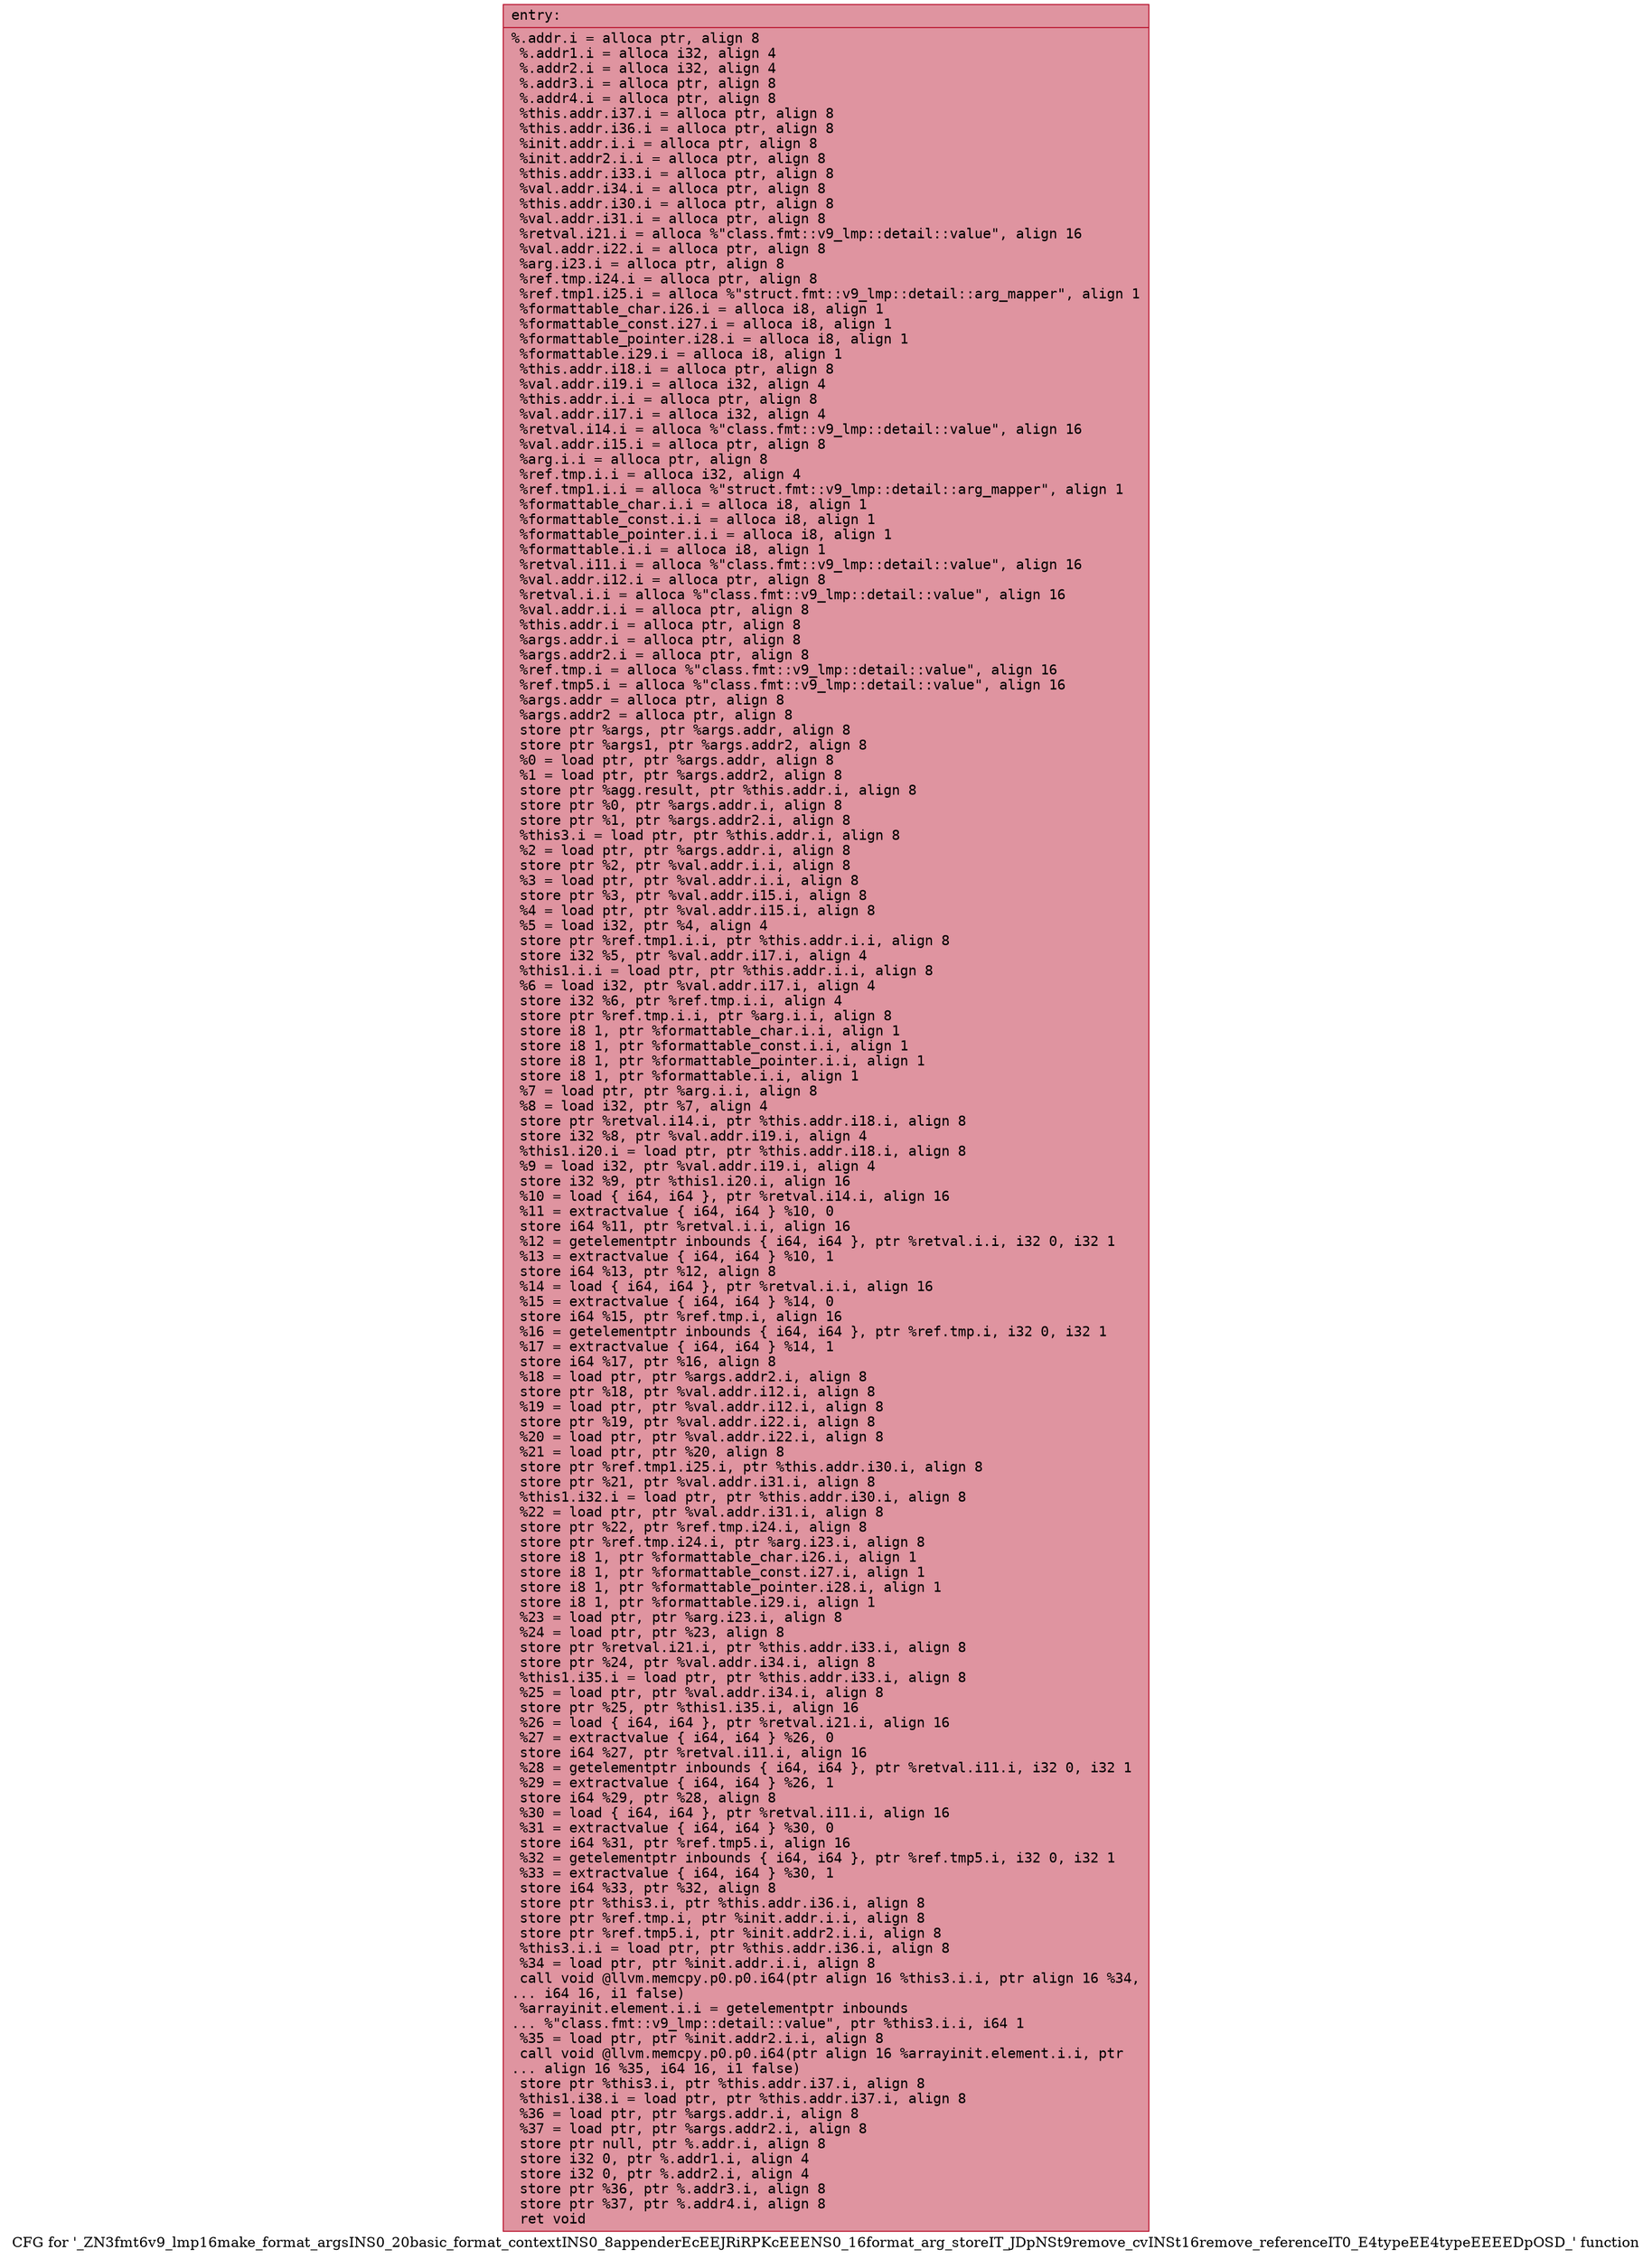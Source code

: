 digraph "CFG for '_ZN3fmt6v9_lmp16make_format_argsINS0_20basic_format_contextINS0_8appenderEcEEJRiRPKcEEENS0_16format_arg_storeIT_JDpNSt9remove_cvINSt16remove_referenceIT0_E4typeEE4typeEEEEDpOSD_' function" {
	label="CFG for '_ZN3fmt6v9_lmp16make_format_argsINS0_20basic_format_contextINS0_8appenderEcEEJRiRPKcEEENS0_16format_arg_storeIT_JDpNSt9remove_cvINSt16remove_referenceIT0_E4typeEE4typeEEEEDpOSD_' function";

	Node0x5563be1926c0 [shape=record,color="#b70d28ff", style=filled, fillcolor="#b70d2870" fontname="Courier",label="{entry:\l|  %.addr.i = alloca ptr, align 8\l  %.addr1.i = alloca i32, align 4\l  %.addr2.i = alloca i32, align 4\l  %.addr3.i = alloca ptr, align 8\l  %.addr4.i = alloca ptr, align 8\l  %this.addr.i37.i = alloca ptr, align 8\l  %this.addr.i36.i = alloca ptr, align 8\l  %init.addr.i.i = alloca ptr, align 8\l  %init.addr2.i.i = alloca ptr, align 8\l  %this.addr.i33.i = alloca ptr, align 8\l  %val.addr.i34.i = alloca ptr, align 8\l  %this.addr.i30.i = alloca ptr, align 8\l  %val.addr.i31.i = alloca ptr, align 8\l  %retval.i21.i = alloca %\"class.fmt::v9_lmp::detail::value\", align 16\l  %val.addr.i22.i = alloca ptr, align 8\l  %arg.i23.i = alloca ptr, align 8\l  %ref.tmp.i24.i = alloca ptr, align 8\l  %ref.tmp1.i25.i = alloca %\"struct.fmt::v9_lmp::detail::arg_mapper\", align 1\l  %formattable_char.i26.i = alloca i8, align 1\l  %formattable_const.i27.i = alloca i8, align 1\l  %formattable_pointer.i28.i = alloca i8, align 1\l  %formattable.i29.i = alloca i8, align 1\l  %this.addr.i18.i = alloca ptr, align 8\l  %val.addr.i19.i = alloca i32, align 4\l  %this.addr.i.i = alloca ptr, align 8\l  %val.addr.i17.i = alloca i32, align 4\l  %retval.i14.i = alloca %\"class.fmt::v9_lmp::detail::value\", align 16\l  %val.addr.i15.i = alloca ptr, align 8\l  %arg.i.i = alloca ptr, align 8\l  %ref.tmp.i.i = alloca i32, align 4\l  %ref.tmp1.i.i = alloca %\"struct.fmt::v9_lmp::detail::arg_mapper\", align 1\l  %formattable_char.i.i = alloca i8, align 1\l  %formattable_const.i.i = alloca i8, align 1\l  %formattable_pointer.i.i = alloca i8, align 1\l  %formattable.i.i = alloca i8, align 1\l  %retval.i11.i = alloca %\"class.fmt::v9_lmp::detail::value\", align 16\l  %val.addr.i12.i = alloca ptr, align 8\l  %retval.i.i = alloca %\"class.fmt::v9_lmp::detail::value\", align 16\l  %val.addr.i.i = alloca ptr, align 8\l  %this.addr.i = alloca ptr, align 8\l  %args.addr.i = alloca ptr, align 8\l  %args.addr2.i = alloca ptr, align 8\l  %ref.tmp.i = alloca %\"class.fmt::v9_lmp::detail::value\", align 16\l  %ref.tmp5.i = alloca %\"class.fmt::v9_lmp::detail::value\", align 16\l  %args.addr = alloca ptr, align 8\l  %args.addr2 = alloca ptr, align 8\l  store ptr %args, ptr %args.addr, align 8\l  store ptr %args1, ptr %args.addr2, align 8\l  %0 = load ptr, ptr %args.addr, align 8\l  %1 = load ptr, ptr %args.addr2, align 8\l  store ptr %agg.result, ptr %this.addr.i, align 8\l  store ptr %0, ptr %args.addr.i, align 8\l  store ptr %1, ptr %args.addr2.i, align 8\l  %this3.i = load ptr, ptr %this.addr.i, align 8\l  %2 = load ptr, ptr %args.addr.i, align 8\l  store ptr %2, ptr %val.addr.i.i, align 8\l  %3 = load ptr, ptr %val.addr.i.i, align 8\l  store ptr %3, ptr %val.addr.i15.i, align 8\l  %4 = load ptr, ptr %val.addr.i15.i, align 8\l  %5 = load i32, ptr %4, align 4\l  store ptr %ref.tmp1.i.i, ptr %this.addr.i.i, align 8\l  store i32 %5, ptr %val.addr.i17.i, align 4\l  %this1.i.i = load ptr, ptr %this.addr.i.i, align 8\l  %6 = load i32, ptr %val.addr.i17.i, align 4\l  store i32 %6, ptr %ref.tmp.i.i, align 4\l  store ptr %ref.tmp.i.i, ptr %arg.i.i, align 8\l  store i8 1, ptr %formattable_char.i.i, align 1\l  store i8 1, ptr %formattable_const.i.i, align 1\l  store i8 1, ptr %formattable_pointer.i.i, align 1\l  store i8 1, ptr %formattable.i.i, align 1\l  %7 = load ptr, ptr %arg.i.i, align 8\l  %8 = load i32, ptr %7, align 4\l  store ptr %retval.i14.i, ptr %this.addr.i18.i, align 8\l  store i32 %8, ptr %val.addr.i19.i, align 4\l  %this1.i20.i = load ptr, ptr %this.addr.i18.i, align 8\l  %9 = load i32, ptr %val.addr.i19.i, align 4\l  store i32 %9, ptr %this1.i20.i, align 16\l  %10 = load \{ i64, i64 \}, ptr %retval.i14.i, align 16\l  %11 = extractvalue \{ i64, i64 \} %10, 0\l  store i64 %11, ptr %retval.i.i, align 16\l  %12 = getelementptr inbounds \{ i64, i64 \}, ptr %retval.i.i, i32 0, i32 1\l  %13 = extractvalue \{ i64, i64 \} %10, 1\l  store i64 %13, ptr %12, align 8\l  %14 = load \{ i64, i64 \}, ptr %retval.i.i, align 16\l  %15 = extractvalue \{ i64, i64 \} %14, 0\l  store i64 %15, ptr %ref.tmp.i, align 16\l  %16 = getelementptr inbounds \{ i64, i64 \}, ptr %ref.tmp.i, i32 0, i32 1\l  %17 = extractvalue \{ i64, i64 \} %14, 1\l  store i64 %17, ptr %16, align 8\l  %18 = load ptr, ptr %args.addr2.i, align 8\l  store ptr %18, ptr %val.addr.i12.i, align 8\l  %19 = load ptr, ptr %val.addr.i12.i, align 8\l  store ptr %19, ptr %val.addr.i22.i, align 8\l  %20 = load ptr, ptr %val.addr.i22.i, align 8\l  %21 = load ptr, ptr %20, align 8\l  store ptr %ref.tmp1.i25.i, ptr %this.addr.i30.i, align 8\l  store ptr %21, ptr %val.addr.i31.i, align 8\l  %this1.i32.i = load ptr, ptr %this.addr.i30.i, align 8\l  %22 = load ptr, ptr %val.addr.i31.i, align 8\l  store ptr %22, ptr %ref.tmp.i24.i, align 8\l  store ptr %ref.tmp.i24.i, ptr %arg.i23.i, align 8\l  store i8 1, ptr %formattable_char.i26.i, align 1\l  store i8 1, ptr %formattable_const.i27.i, align 1\l  store i8 1, ptr %formattable_pointer.i28.i, align 1\l  store i8 1, ptr %formattable.i29.i, align 1\l  %23 = load ptr, ptr %arg.i23.i, align 8\l  %24 = load ptr, ptr %23, align 8\l  store ptr %retval.i21.i, ptr %this.addr.i33.i, align 8\l  store ptr %24, ptr %val.addr.i34.i, align 8\l  %this1.i35.i = load ptr, ptr %this.addr.i33.i, align 8\l  %25 = load ptr, ptr %val.addr.i34.i, align 8\l  store ptr %25, ptr %this1.i35.i, align 16\l  %26 = load \{ i64, i64 \}, ptr %retval.i21.i, align 16\l  %27 = extractvalue \{ i64, i64 \} %26, 0\l  store i64 %27, ptr %retval.i11.i, align 16\l  %28 = getelementptr inbounds \{ i64, i64 \}, ptr %retval.i11.i, i32 0, i32 1\l  %29 = extractvalue \{ i64, i64 \} %26, 1\l  store i64 %29, ptr %28, align 8\l  %30 = load \{ i64, i64 \}, ptr %retval.i11.i, align 16\l  %31 = extractvalue \{ i64, i64 \} %30, 0\l  store i64 %31, ptr %ref.tmp5.i, align 16\l  %32 = getelementptr inbounds \{ i64, i64 \}, ptr %ref.tmp5.i, i32 0, i32 1\l  %33 = extractvalue \{ i64, i64 \} %30, 1\l  store i64 %33, ptr %32, align 8\l  store ptr %this3.i, ptr %this.addr.i36.i, align 8\l  store ptr %ref.tmp.i, ptr %init.addr.i.i, align 8\l  store ptr %ref.tmp5.i, ptr %init.addr2.i.i, align 8\l  %this3.i.i = load ptr, ptr %this.addr.i36.i, align 8\l  %34 = load ptr, ptr %init.addr.i.i, align 8\l  call void @llvm.memcpy.p0.p0.i64(ptr align 16 %this3.i.i, ptr align 16 %34,\l... i64 16, i1 false)\l  %arrayinit.element.i.i = getelementptr inbounds\l... %\"class.fmt::v9_lmp::detail::value\", ptr %this3.i.i, i64 1\l  %35 = load ptr, ptr %init.addr2.i.i, align 8\l  call void @llvm.memcpy.p0.p0.i64(ptr align 16 %arrayinit.element.i.i, ptr\l... align 16 %35, i64 16, i1 false)\l  store ptr %this3.i, ptr %this.addr.i37.i, align 8\l  %this1.i38.i = load ptr, ptr %this.addr.i37.i, align 8\l  %36 = load ptr, ptr %args.addr.i, align 8\l  %37 = load ptr, ptr %args.addr2.i, align 8\l  store ptr null, ptr %.addr.i, align 8\l  store i32 0, ptr %.addr1.i, align 4\l  store i32 0, ptr %.addr2.i, align 4\l  store ptr %36, ptr %.addr3.i, align 8\l  store ptr %37, ptr %.addr4.i, align 8\l  ret void\l}"];
}
